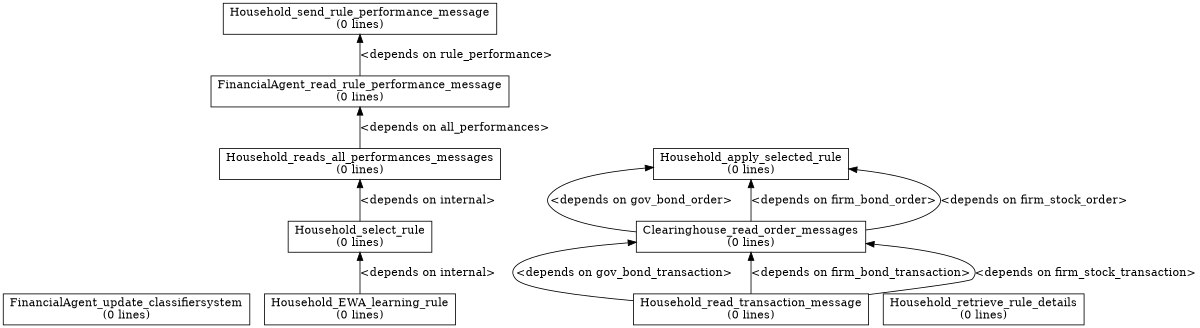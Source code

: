 digraph dependency_graph {
	rankdir=BT;
	size="8,5;"
	node [shape = rect];
	
	/* Functions */
	FinancialAgent_update_classifiersystem[height = 0.000000, label = "FinancialAgent_update_classifiersystem\n(0 lines)"]
	FinancialAgent_read_rule_performance_message[height = 0.000000, label = "FinancialAgent_read_rule_performance_message\n(0 lines)"]
	Clearinghouse_read_order_messages[height = 0.000000, label = "Clearinghouse_read_order_messages\n(0 lines)"]
	Household_read_transaction_message[height = 0.000000, label = "Household_read_transaction_message\n(0 lines)"]
	Household_apply_selected_rule[height = 0.000000, label = "Household_apply_selected_rule\n(0 lines)"]
	Household_retrieve_rule_details[height = 0.000000, label = "Household_retrieve_rule_details\n(0 lines)"]
	Household_EWA_learning_rule[height = 0.000000, label = "Household_EWA_learning_rule\n(0 lines)"]
	Household_select_rule[height = 0.000000, label = "Household_select_rule\n(0 lines)"]
	Household_reads_all_performances_messages[height = 0.000000, label = "Household_reads_all_performances_messages\n(0 lines)"]
	Household_send_rule_performance_message[height = 0.000000, label = "Household_send_rule_performance_message\n(0 lines)"]
	
	/* Dependencies */
	FinancialAgent_read_rule_performance_message -> Household_send_rule_performance_message [ label = "<depends on rule_performance>" ];
	Clearinghouse_read_order_messages -> Household_apply_selected_rule [ label = "<depends on gov_bond_order>" ];
	Clearinghouse_read_order_messages -> Household_apply_selected_rule [ label = "<depends on firm_bond_order>" ];
	Clearinghouse_read_order_messages -> Household_apply_selected_rule [ label = "<depends on firm_stock_order>" ];
	Household_read_transaction_message -> Clearinghouse_read_order_messages [ label = "<depends on gov_bond_transaction>" ];
	Household_read_transaction_message -> Clearinghouse_read_order_messages [ label = "<depends on firm_bond_transaction>" ];
	Household_read_transaction_message -> Clearinghouse_read_order_messages [ label = "<depends on firm_stock_transaction>" ];
	Household_EWA_learning_rule -> Household_select_rule [ label = "<depends on internal>" ];
	Household_select_rule -> Household_reads_all_performances_messages [ label = "<depends on internal>" ];
	Household_reads_all_performances_messages -> FinancialAgent_read_rule_performance_message [ label = "<depends on all_performances>" ];
}